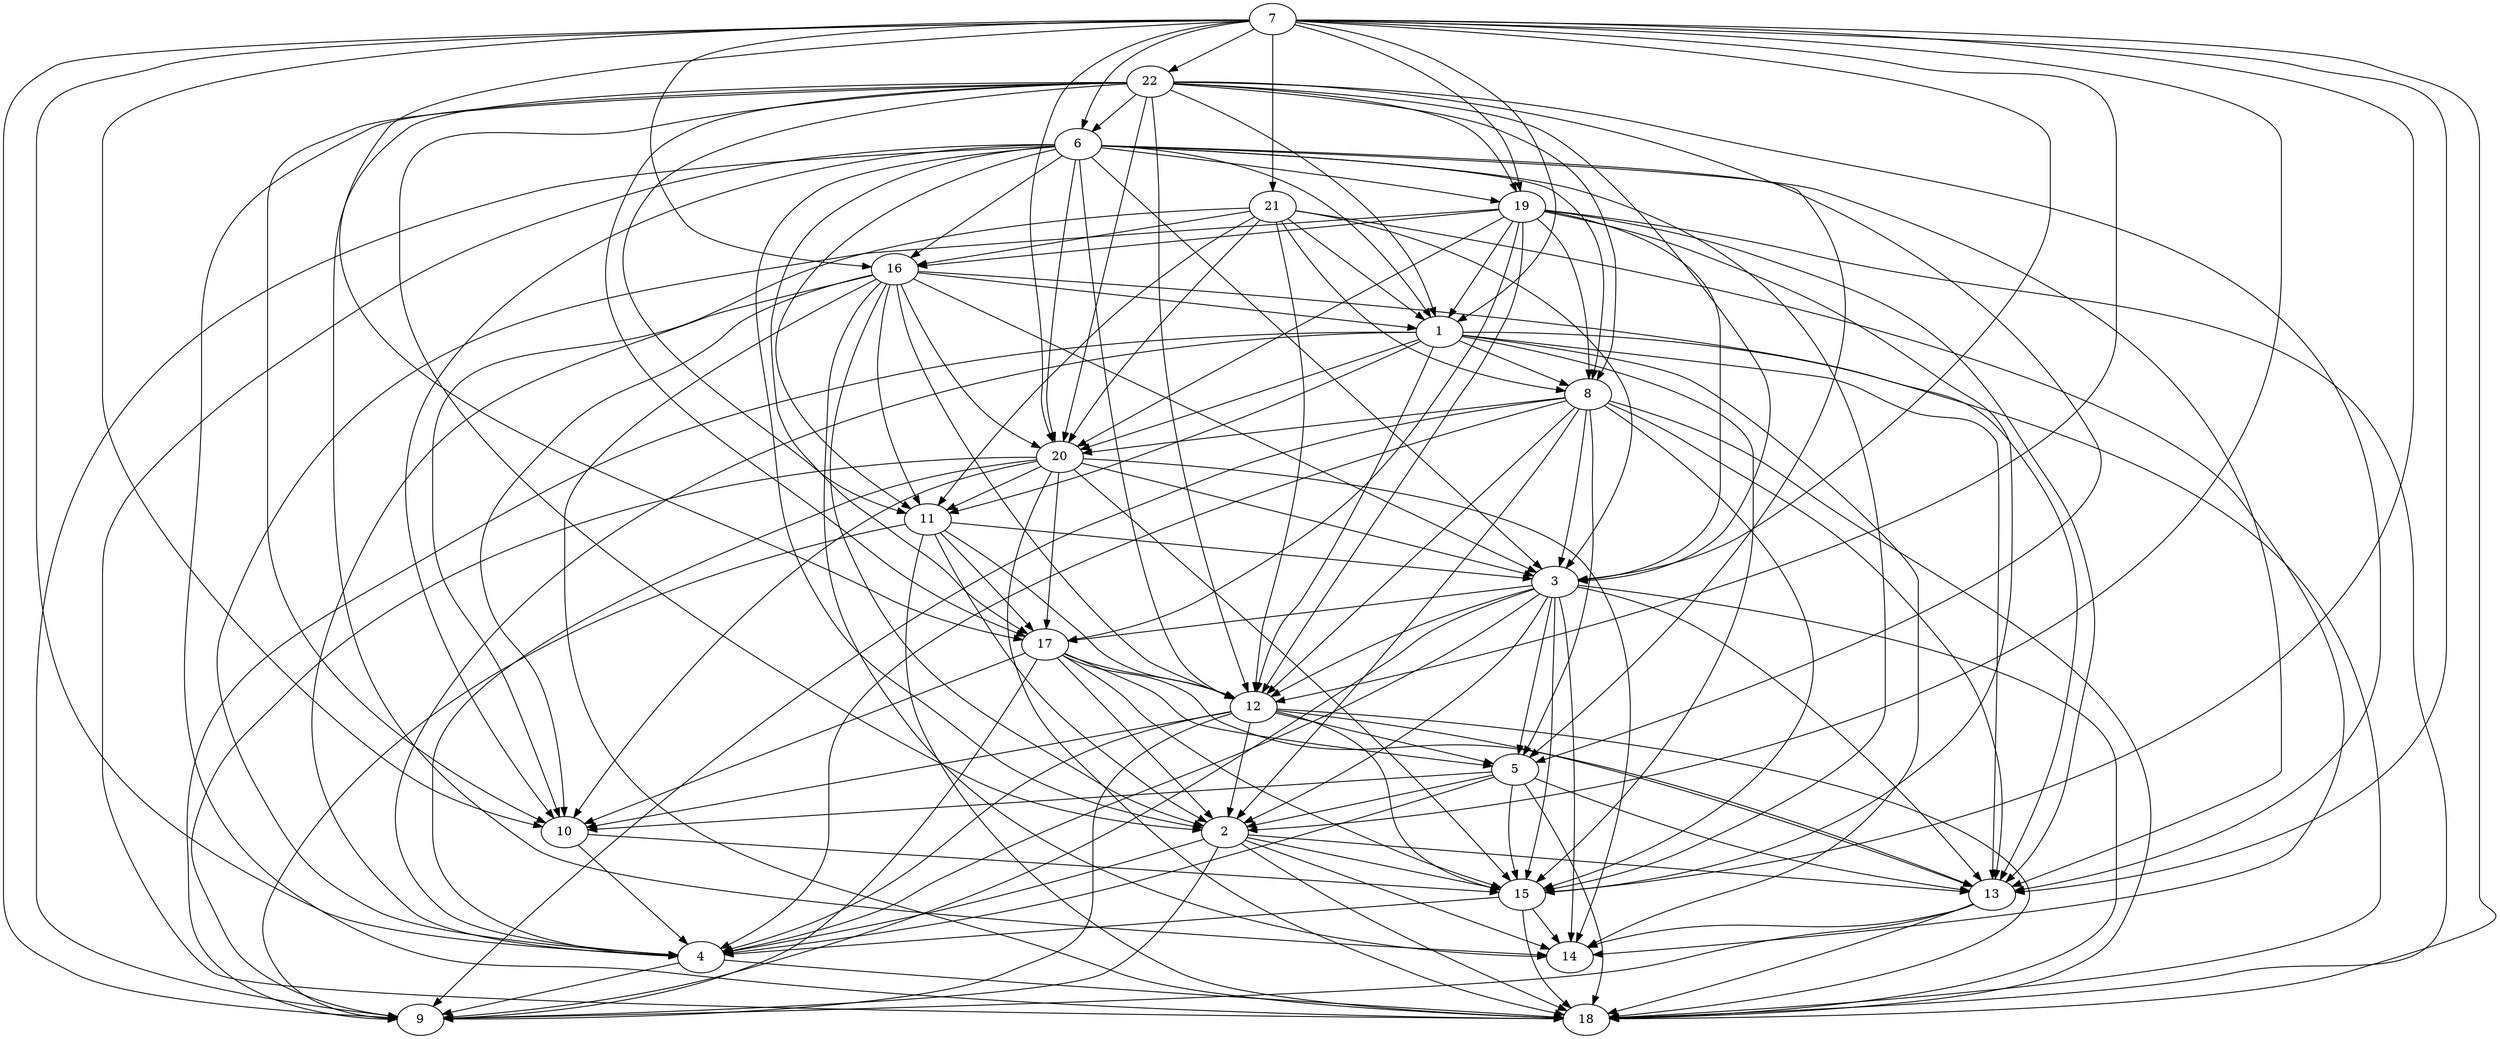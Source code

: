 digraph "Random_N22_EdgeDensity70%_P1.dot" {
	1	[Weight=35];
	2	[Weight=37];
	3	[Weight=31];
	4	[Weight=24];
	5	[Weight=27];
	6	[Weight=30];
	7	[Weight=36];
	8	[Weight=17];
	9	[Weight=23];
	10	[Weight=36];
	11	[Weight=37];
	12	[Weight=21];
	13	[Weight=29];
	14	[Weight=23];
	15	[Weight=30];
	16	[Weight=11];
	17	[Weight=31];
	18	[Weight=40];
	19	[Weight=35];
	20	[Weight=21];
	21	[Weight=11];
	22	[Weight=24];
	1 -> 4 [Weight=18];
	1 -> 8 [Weight=8];
	1 -> 9 [Weight=15];
	1 -> 11 [Weight=14];
	1 -> 12 [Weight=5];
	1 -> 13 [Weight=17];
	1 -> 14 [Weight=4];
	1 -> 15 [Weight=19];
	1 -> 18 [Weight=7];
	1 -> 20 [Weight=13];
	2 -> 4 [Weight=18];
	2 -> 9 [Weight=2];
	2 -> 13 [Weight=8];
	2 -> 14 [Weight=5];
	2 -> 15 [Weight=20];
	2 -> 18 [Weight=1];
	3 -> 2 [Weight=16];
	3 -> 4 [Weight=4];
	3 -> 5 [Weight=3];
	3 -> 9 [Weight=1];
	3 -> 12 [Weight=3];
	3 -> 13 [Weight=3];
	3 -> 14 [Weight=10];
	3 -> 15 [Weight=13];
	3 -> 17 [Weight=3];
	3 -> 18 [Weight=10];
	4 -> 9 [Weight=14];
	4 -> 18 [Weight=7];
	5 -> 2 [Weight=2];
	5 -> 4 [Weight=17];
	5 -> 10 [Weight=19];
	5 -> 13 [Weight=12];
	5 -> 15 [Weight=3];
	5 -> 18 [Weight=8];
	6 -> 1 [Weight=6];
	6 -> 2 [Weight=3];
	6 -> 3 [Weight=11];
	6 -> 5 [Weight=12];
	6 -> 8 [Weight=11];
	6 -> 9 [Weight=5];
	6 -> 10 [Weight=10];
	6 -> 11 [Weight=5];
	6 -> 12 [Weight=9];
	6 -> 13 [Weight=19];
	6 -> 15 [Weight=11];
	6 -> 16 [Weight=0];
	6 -> 17 [Weight=12];
	6 -> 18 [Weight=11];
	6 -> 19 [Weight=1];
	6 -> 20 [Weight=7];
	7 -> 1 [Weight=16];
	7 -> 2 [Weight=1];
	7 -> 3 [Weight=4];
	7 -> 4 [Weight=15];
	7 -> 6 [Weight=10];
	7 -> 9 [Weight=18];
	7 -> 10 [Weight=16];
	7 -> 12 [Weight=8];
	7 -> 13 [Weight=13];
	7 -> 15 [Weight=8];
	7 -> 16 [Weight=4];
	7 -> 17 [Weight=20];
	7 -> 18 [Weight=18];
	7 -> 19 [Weight=12];
	7 -> 20 [Weight=11];
	7 -> 21 [Weight=15];
	7 -> 22 [Weight=5];
	8 -> 2 [Weight=9];
	8 -> 3 [Weight=17];
	8 -> 4 [Weight=14];
	8 -> 5 [Weight=6];
	8 -> 9 [Weight=5];
	8 -> 12 [Weight=2];
	8 -> 13 [Weight=5];
	8 -> 15 [Weight=12];
	8 -> 18 [Weight=10];
	8 -> 20 [Weight=19];
	10 -> 4 [Weight=10];
	10 -> 15 [Weight=18];
	11 -> 2 [Weight=9];
	11 -> 3 [Weight=6];
	11 -> 9 [Weight=19];
	11 -> 12 [Weight=5];
	11 -> 17 [Weight=13];
	11 -> 18 [Weight=12];
	12 -> 2 [Weight=5];
	12 -> 4 [Weight=4];
	12 -> 5 [Weight=15];
	12 -> 9 [Weight=19];
	12 -> 10 [Weight=20];
	12 -> 13 [Weight=14];
	12 -> 15 [Weight=12];
	12 -> 18 [Weight=18];
	13 -> 9 [Weight=15];
	13 -> 14 [Weight=7];
	13 -> 18 [Weight=15];
	15 -> 4 [Weight=20];
	15 -> 14 [Weight=7];
	15 -> 18 [Weight=4];
	16 -> 1 [Weight=6];
	16 -> 2 [Weight=19];
	16 -> 3 [Weight=6];
	16 -> 4 [Weight=17];
	16 -> 10 [Weight=19];
	16 -> 11 [Weight=6];
	16 -> 12 [Weight=3];
	16 -> 13 [Weight=1];
	16 -> 14 [Weight=9];
	16 -> 18 [Weight=3];
	16 -> 20 [Weight=15];
	17 -> 2 [Weight=13];
	17 -> 5 [Weight=14];
	17 -> 9 [Weight=0];
	17 -> 10 [Weight=18];
	17 -> 12 [Weight=7];
	17 -> 13 [Weight=10];
	17 -> 15 [Weight=9];
	19 -> 1 [Weight=18];
	19 -> 3 [Weight=1];
	19 -> 4 [Weight=3];
	19 -> 8 [Weight=5];
	19 -> 12 [Weight=18];
	19 -> 13 [Weight=3];
	19 -> 15 [Weight=20];
	19 -> 16 [Weight=14];
	19 -> 17 [Weight=6];
	19 -> 18 [Weight=7];
	19 -> 20 [Weight=20];
	20 -> 3 [Weight=5];
	20 -> 4 [Weight=14];
	20 -> 9 [Weight=9];
	20 -> 10 [Weight=10];
	20 -> 11 [Weight=1];
	20 -> 14 [Weight=10];
	20 -> 15 [Weight=13];
	20 -> 17 [Weight=20];
	20 -> 18 [Weight=14];
	21 -> 1 [Weight=18];
	21 -> 3 [Weight=9];
	21 -> 8 [Weight=5];
	21 -> 10 [Weight=14];
	21 -> 11 [Weight=10];
	21 -> 12 [Weight=2];
	21 -> 14 [Weight=12];
	21 -> 16 [Weight=7];
	21 -> 20 [Weight=14];
	22 -> 1 [Weight=20];
	22 -> 2 [Weight=19];
	22 -> 3 [Weight=3];
	22 -> 5 [Weight=18];
	22 -> 6 [Weight=19];
	22 -> 8 [Weight=1];
	22 -> 10 [Weight=8];
	22 -> 11 [Weight=6];
	22 -> 12 [Weight=14];
	22 -> 13 [Weight=16];
	22 -> 14 [Weight=4];
	22 -> 17 [Weight=2];
	22 -> 18 [Weight=8];
	22 -> 19 [Weight=4];
	22 -> 20 [Weight=5];
}
